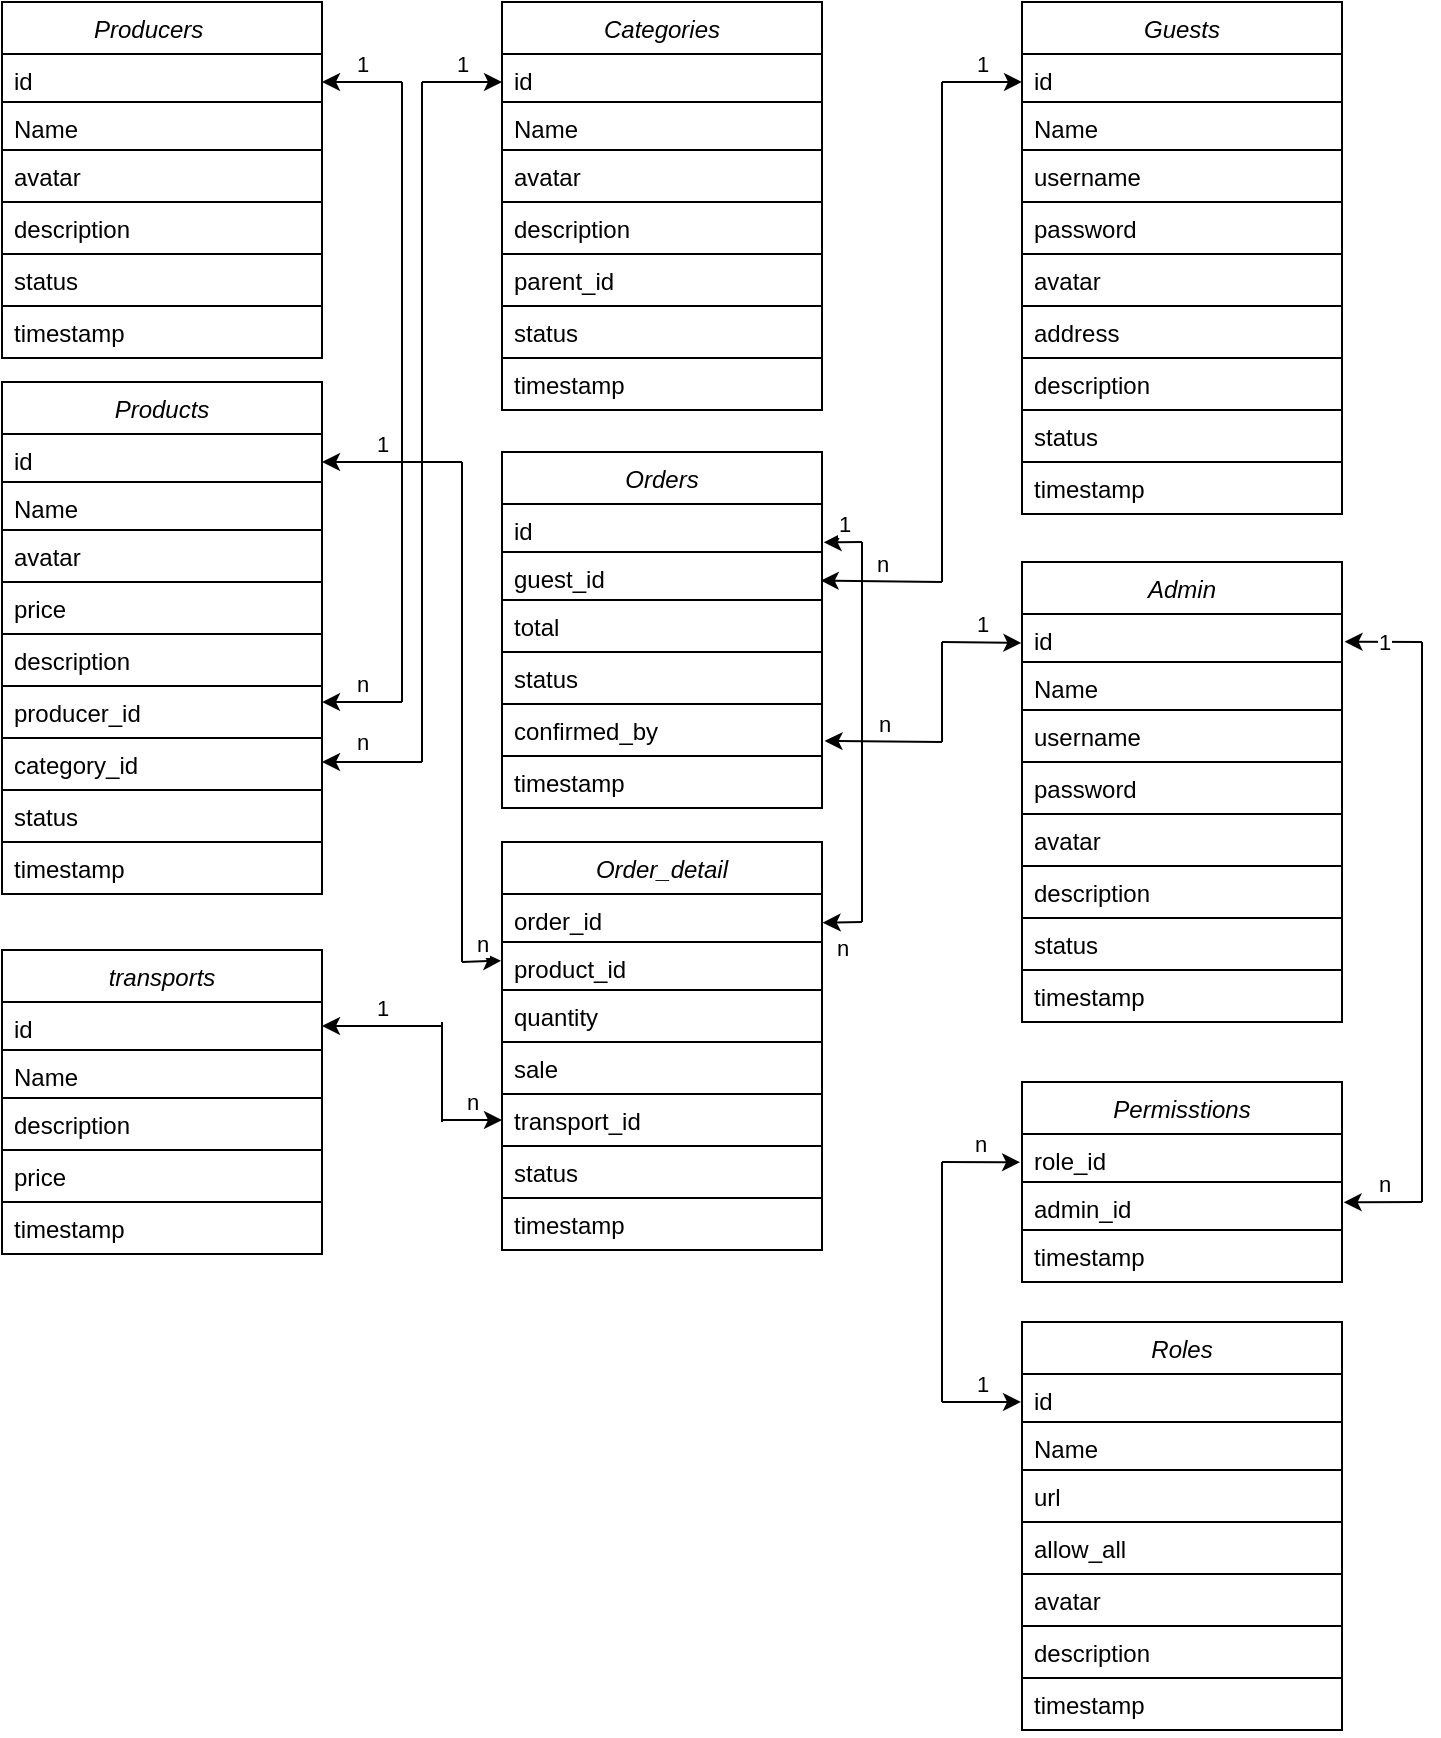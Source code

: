 <mxfile version="15.9.6" type="github">
  <diagram id="C5RBs43oDa-KdzZeNtuy" name="DeTai">
    <mxGraphModel dx="816" dy="481" grid="1" gridSize="10" guides="1" tooltips="1" connect="1" arrows="1" fold="1" page="1" pageScale="1" pageWidth="827" pageHeight="1169" math="0" shadow="0">
      <root>
        <mxCell id="WIyWlLk6GJQsqaUBKTNV-0" />
        <mxCell id="WIyWlLk6GJQsqaUBKTNV-1" parent="WIyWlLk6GJQsqaUBKTNV-0" />
        <mxCell id="LTtRhcaZ0KDtgi_uHxP9-0" value="Producers    " style="swimlane;fontStyle=2;align=center;verticalAlign=top;childLayout=stackLayout;horizontal=1;startSize=26;horizontalStack=0;resizeParent=1;resizeLast=0;collapsible=1;marginBottom=0;rounded=0;shadow=0;strokeWidth=1;strokeColor=default;" parent="WIyWlLk6GJQsqaUBKTNV-1" vertex="1">
          <mxGeometry x="10" y="20" width="160" height="178" as="geometry">
            <mxRectangle x="10" y="20" width="160" height="26" as="alternateBounds" />
          </mxGeometry>
        </mxCell>
        <mxCell id="LTtRhcaZ0KDtgi_uHxP9-1" value="id    " style="text;align=left;verticalAlign=top;spacingLeft=4;spacingRight=4;overflow=hidden;rotatable=0;points=[[0,0.5],[1,0.5]];portConstraint=eastwest;strokeColor=default;" parent="LTtRhcaZ0KDtgi_uHxP9-0" vertex="1">
          <mxGeometry y="26" width="160" height="24" as="geometry" />
        </mxCell>
        <mxCell id="LTtRhcaZ0KDtgi_uHxP9-7" value="Name" style="text;align=left;verticalAlign=top;spacingLeft=4;spacingRight=4;overflow=hidden;rotatable=0;points=[[0,0.5],[1,0.5]];portConstraint=eastwest;strokeColor=default;" parent="LTtRhcaZ0KDtgi_uHxP9-0" vertex="1">
          <mxGeometry y="50" width="160" height="24" as="geometry" />
        </mxCell>
        <mxCell id="LTtRhcaZ0KDtgi_uHxP9-2" value="avatar" style="text;align=left;verticalAlign=top;spacingLeft=4;spacingRight=4;overflow=hidden;rotatable=0;points=[[0,0.5],[1,0.5]];portConstraint=eastwest;rounded=0;shadow=0;html=0;strokeColor=default;" parent="LTtRhcaZ0KDtgi_uHxP9-0" vertex="1">
          <mxGeometry y="74" width="160" height="26" as="geometry" />
        </mxCell>
        <mxCell id="LTtRhcaZ0KDtgi_uHxP9-3" value="description    " style="text;align=left;verticalAlign=top;spacingLeft=4;spacingRight=4;overflow=hidden;rotatable=0;points=[[0,0.5],[1,0.5]];portConstraint=eastwest;rounded=0;shadow=0;html=0;strokeColor=default;" parent="LTtRhcaZ0KDtgi_uHxP9-0" vertex="1">
          <mxGeometry y="100" width="160" height="26" as="geometry" />
        </mxCell>
        <mxCell id="LTtRhcaZ0KDtgi_uHxP9-8" value="status&#xa;" style="text;align=left;verticalAlign=top;spacingLeft=4;spacingRight=4;overflow=hidden;rotatable=0;points=[[0,0.5],[1,0.5]];portConstraint=eastwest;rounded=0;shadow=0;html=0;strokeColor=default;" parent="LTtRhcaZ0KDtgi_uHxP9-0" vertex="1">
          <mxGeometry y="126" width="160" height="26" as="geometry" />
        </mxCell>
        <mxCell id="LTtRhcaZ0KDtgi_uHxP9-6" value="timestamp" style="text;align=left;verticalAlign=top;spacingLeft=4;spacingRight=4;overflow=hidden;rotatable=0;points=[[0,0.5],[1,0.5]];portConstraint=eastwest;rounded=0;shadow=0;html=0;strokeColor=default;" parent="LTtRhcaZ0KDtgi_uHxP9-0" vertex="1">
          <mxGeometry y="152" width="160" height="26" as="geometry" />
        </mxCell>
        <mxCell id="LTtRhcaZ0KDtgi_uHxP9-9" value="Products" style="swimlane;fontStyle=2;align=center;verticalAlign=top;childLayout=stackLayout;horizontal=1;startSize=26;horizontalStack=0;resizeParent=1;resizeLast=0;collapsible=1;marginBottom=0;rounded=0;shadow=0;strokeWidth=1;strokeColor=default;" parent="WIyWlLk6GJQsqaUBKTNV-1" vertex="1">
          <mxGeometry x="10" y="210" width="160" height="256" as="geometry">
            <mxRectangle x="10" y="220" width="160" height="26" as="alternateBounds" />
          </mxGeometry>
        </mxCell>
        <mxCell id="LTtRhcaZ0KDtgi_uHxP9-10" value="id    " style="text;align=left;verticalAlign=top;spacingLeft=4;spacingRight=4;overflow=hidden;rotatable=0;points=[[0,0.5],[1,0.5]];portConstraint=eastwest;strokeColor=default;" parent="LTtRhcaZ0KDtgi_uHxP9-9" vertex="1">
          <mxGeometry y="26" width="160" height="24" as="geometry" />
        </mxCell>
        <mxCell id="LTtRhcaZ0KDtgi_uHxP9-11" value="Name" style="text;align=left;verticalAlign=top;spacingLeft=4;spacingRight=4;overflow=hidden;rotatable=0;points=[[0,0.5],[1,0.5]];portConstraint=eastwest;strokeColor=default;fillColor=none;" parent="LTtRhcaZ0KDtgi_uHxP9-9" vertex="1">
          <mxGeometry y="50" width="160" height="24" as="geometry" />
        </mxCell>
        <mxCell id="LTtRhcaZ0KDtgi_uHxP9-12" value="avatar" style="text;align=left;verticalAlign=top;spacingLeft=4;spacingRight=4;overflow=hidden;rotatable=0;points=[[0,0.5],[1,0.5]];portConstraint=eastwest;rounded=0;shadow=0;html=0;strokeColor=default;" parent="LTtRhcaZ0KDtgi_uHxP9-9" vertex="1">
          <mxGeometry y="74" width="160" height="26" as="geometry" />
        </mxCell>
        <mxCell id="LTtRhcaZ0KDtgi_uHxP9-17" value="price" style="text;align=left;verticalAlign=top;spacingLeft=4;spacingRight=4;overflow=hidden;rotatable=0;points=[[0,0.5],[1,0.5]];portConstraint=eastwest;rounded=0;shadow=0;html=0;strokeColor=default;" parent="LTtRhcaZ0KDtgi_uHxP9-9" vertex="1">
          <mxGeometry y="100" width="160" height="26" as="geometry" />
        </mxCell>
        <mxCell id="LTtRhcaZ0KDtgi_uHxP9-13" value="description    " style="text;align=left;verticalAlign=top;spacingLeft=4;spacingRight=4;overflow=hidden;rotatable=0;points=[[0,0.5],[1,0.5]];portConstraint=eastwest;rounded=0;shadow=0;html=0;strokeColor=default;" parent="LTtRhcaZ0KDtgi_uHxP9-9" vertex="1">
          <mxGeometry y="126" width="160" height="26" as="geometry" />
        </mxCell>
        <mxCell id="LTtRhcaZ0KDtgi_uHxP9-16" value="producer_id&#xa;" style="text;align=left;verticalAlign=top;spacingLeft=4;spacingRight=4;overflow=hidden;rotatable=0;points=[[0,0.5],[1,0.5]];portConstraint=eastwest;rounded=0;shadow=0;html=0;strokeColor=default;" parent="LTtRhcaZ0KDtgi_uHxP9-9" vertex="1">
          <mxGeometry y="152" width="160" height="26" as="geometry" />
        </mxCell>
        <mxCell id="LTtRhcaZ0KDtgi_uHxP9-97" value="category_id" style="text;align=left;verticalAlign=top;spacingLeft=4;spacingRight=4;overflow=hidden;rotatable=0;points=[[0,0.5],[1,0.5]];portConstraint=eastwest;rounded=0;shadow=0;labelBorderColor=none;labelBackgroundColor=none;strokeColor=default;" parent="LTtRhcaZ0KDtgi_uHxP9-9" vertex="1">
          <mxGeometry y="178" width="160" height="26" as="geometry" />
        </mxCell>
        <mxCell id="LTtRhcaZ0KDtgi_uHxP9-14" value="status&#xa;" style="text;align=left;verticalAlign=top;spacingLeft=4;spacingRight=4;overflow=hidden;rotatable=0;points=[[0,0.5],[1,0.5]];portConstraint=eastwest;rounded=0;shadow=0;html=0;strokeColor=default;" parent="LTtRhcaZ0KDtgi_uHxP9-9" vertex="1">
          <mxGeometry y="204" width="160" height="26" as="geometry" />
        </mxCell>
        <mxCell id="LTtRhcaZ0KDtgi_uHxP9-15" value="timestamp" style="text;align=left;verticalAlign=top;spacingLeft=4;spacingRight=4;overflow=hidden;rotatable=0;points=[[0,0.5],[1,0.5]];portConstraint=eastwest;rounded=0;shadow=0;html=0;strokeColor=default;" parent="LTtRhcaZ0KDtgi_uHxP9-9" vertex="1">
          <mxGeometry y="230" width="160" height="26" as="geometry" />
        </mxCell>
        <mxCell id="LTtRhcaZ0KDtgi_uHxP9-18" value="Categories" style="swimlane;fontStyle=2;align=center;verticalAlign=top;childLayout=stackLayout;horizontal=1;startSize=26;horizontalStack=0;resizeParent=1;resizeLast=0;collapsible=1;marginBottom=0;rounded=0;shadow=0;strokeWidth=1;strokeColor=default;" parent="WIyWlLk6GJQsqaUBKTNV-1" vertex="1">
          <mxGeometry x="260" y="20" width="160" height="204" as="geometry">
            <mxRectangle x="10" y="220" width="160" height="26" as="alternateBounds" />
          </mxGeometry>
        </mxCell>
        <mxCell id="LTtRhcaZ0KDtgi_uHxP9-19" value="id    " style="text;align=left;verticalAlign=top;spacingLeft=4;spacingRight=4;overflow=hidden;rotatable=0;points=[[0,0.5],[1,0.5]];portConstraint=eastwest;strokeColor=default;" parent="LTtRhcaZ0KDtgi_uHxP9-18" vertex="1">
          <mxGeometry y="26" width="160" height="24" as="geometry" />
        </mxCell>
        <mxCell id="LTtRhcaZ0KDtgi_uHxP9-20" value="Name" style="text;align=left;verticalAlign=top;spacingLeft=4;spacingRight=4;overflow=hidden;rotatable=0;points=[[0,0.5],[1,0.5]];portConstraint=eastwest;strokeColor=default;" parent="LTtRhcaZ0KDtgi_uHxP9-18" vertex="1">
          <mxGeometry y="50" width="160" height="24" as="geometry" />
        </mxCell>
        <mxCell id="LTtRhcaZ0KDtgi_uHxP9-21" value="avatar" style="text;align=left;verticalAlign=top;spacingLeft=4;spacingRight=4;overflow=hidden;rotatable=0;points=[[0,0.5],[1,0.5]];portConstraint=eastwest;rounded=0;shadow=0;html=0;strokeColor=default;" parent="LTtRhcaZ0KDtgi_uHxP9-18" vertex="1">
          <mxGeometry y="74" width="160" height="26" as="geometry" />
        </mxCell>
        <mxCell id="LTtRhcaZ0KDtgi_uHxP9-23" value="description    " style="text;align=left;verticalAlign=top;spacingLeft=4;spacingRight=4;overflow=hidden;rotatable=0;points=[[0,0.5],[1,0.5]];portConstraint=eastwest;rounded=0;shadow=0;html=0;strokeColor=default;" parent="LTtRhcaZ0KDtgi_uHxP9-18" vertex="1">
          <mxGeometry y="100" width="160" height="26" as="geometry" />
        </mxCell>
        <mxCell id="LTtRhcaZ0KDtgi_uHxP9-27" value="parent_id" style="text;align=left;verticalAlign=top;spacingLeft=4;spacingRight=4;overflow=hidden;rotatable=0;points=[[0,0.5],[1,0.5]];portConstraint=eastwest;rounded=0;shadow=0;html=0;strokeColor=default;" parent="LTtRhcaZ0KDtgi_uHxP9-18" vertex="1">
          <mxGeometry y="126" width="160" height="26" as="geometry" />
        </mxCell>
        <mxCell id="LTtRhcaZ0KDtgi_uHxP9-25" value="status&#xa;" style="text;align=left;verticalAlign=top;spacingLeft=4;spacingRight=4;overflow=hidden;rotatable=0;points=[[0,0.5],[1,0.5]];portConstraint=eastwest;rounded=0;shadow=0;html=0;strokeColor=default;" parent="LTtRhcaZ0KDtgi_uHxP9-18" vertex="1">
          <mxGeometry y="152" width="160" height="26" as="geometry" />
        </mxCell>
        <mxCell id="LTtRhcaZ0KDtgi_uHxP9-26" value="timestamp" style="text;align=left;verticalAlign=top;spacingLeft=4;spacingRight=4;overflow=hidden;rotatable=0;points=[[0,0.5],[1,0.5]];portConstraint=eastwest;rounded=0;shadow=0;html=0;strokeColor=default;" parent="LTtRhcaZ0KDtgi_uHxP9-18" vertex="1">
          <mxGeometry y="178" width="160" height="26" as="geometry" />
        </mxCell>
        <mxCell id="LTtRhcaZ0KDtgi_uHxP9-28" value="Orders" style="swimlane;fontStyle=2;align=center;verticalAlign=top;childLayout=stackLayout;horizontal=1;startSize=26;horizontalStack=0;resizeParent=1;resizeLast=0;collapsible=1;marginBottom=0;rounded=0;shadow=0;strokeWidth=1;strokeColor=default;" parent="WIyWlLk6GJQsqaUBKTNV-1" vertex="1">
          <mxGeometry x="260" y="245" width="160" height="178" as="geometry">
            <mxRectangle x="10" y="20" width="160" height="26" as="alternateBounds" />
          </mxGeometry>
        </mxCell>
        <mxCell id="LTtRhcaZ0KDtgi_uHxP9-29" value="id    " style="text;align=left;verticalAlign=top;spacingLeft=4;spacingRight=4;overflow=hidden;rotatable=0;points=[[0,0.5],[1,0.5]];portConstraint=eastwest;strokeColor=default;" parent="LTtRhcaZ0KDtgi_uHxP9-28" vertex="1">
          <mxGeometry y="26" width="160" height="24" as="geometry" />
        </mxCell>
        <mxCell id="LTtRhcaZ0KDtgi_uHxP9-30" value="guest_id" style="text;align=left;verticalAlign=top;spacingLeft=4;spacingRight=4;overflow=hidden;rotatable=0;points=[[0,0.5],[1,0.5]];portConstraint=eastwest;strokeColor=default;" parent="LTtRhcaZ0KDtgi_uHxP9-28" vertex="1">
          <mxGeometry y="50" width="160" height="24" as="geometry" />
        </mxCell>
        <mxCell id="LTtRhcaZ0KDtgi_uHxP9-31" value="total" style="text;align=left;verticalAlign=top;spacingLeft=4;spacingRight=4;overflow=hidden;rotatable=0;points=[[0,0.5],[1,0.5]];portConstraint=eastwest;rounded=0;shadow=0;html=0;strokeColor=default;" parent="LTtRhcaZ0KDtgi_uHxP9-28" vertex="1">
          <mxGeometry y="74" width="160" height="26" as="geometry" />
        </mxCell>
        <mxCell id="LTtRhcaZ0KDtgi_uHxP9-33" value="status&#xa;" style="text;align=left;verticalAlign=top;spacingLeft=4;spacingRight=4;overflow=hidden;rotatable=0;points=[[0,0.5],[1,0.5]];portConstraint=eastwest;rounded=0;shadow=0;html=0;strokeColor=default;" parent="LTtRhcaZ0KDtgi_uHxP9-28" vertex="1">
          <mxGeometry y="100" width="160" height="26" as="geometry" />
        </mxCell>
        <mxCell id="LTtRhcaZ0KDtgi_uHxP9-35" value="confirmed_by" style="text;align=left;verticalAlign=top;spacingLeft=4;spacingRight=4;overflow=hidden;rotatable=0;points=[[0,0.5],[1,0.5]];portConstraint=eastwest;rounded=0;shadow=0;html=0;strokeColor=default;" parent="LTtRhcaZ0KDtgi_uHxP9-28" vertex="1">
          <mxGeometry y="126" width="160" height="26" as="geometry" />
        </mxCell>
        <mxCell id="LTtRhcaZ0KDtgi_uHxP9-34" value="timestamp" style="text;align=left;verticalAlign=top;spacingLeft=4;spacingRight=4;overflow=hidden;rotatable=0;points=[[0,0.5],[1,0.5]];portConstraint=eastwest;rounded=0;shadow=0;html=0;strokeColor=default;" parent="LTtRhcaZ0KDtgi_uHxP9-28" vertex="1">
          <mxGeometry y="152" width="160" height="26" as="geometry" />
        </mxCell>
        <mxCell id="LTtRhcaZ0KDtgi_uHxP9-36" value="transports" style="swimlane;fontStyle=2;align=center;verticalAlign=top;childLayout=stackLayout;horizontal=1;startSize=26;horizontalStack=0;resizeParent=1;resizeLast=0;collapsible=1;marginBottom=0;rounded=0;shadow=0;strokeWidth=1;strokeColor=default;" parent="WIyWlLk6GJQsqaUBKTNV-1" vertex="1">
          <mxGeometry x="10" y="494" width="160" height="152" as="geometry">
            <mxRectangle x="10" y="20" width="160" height="26" as="alternateBounds" />
          </mxGeometry>
        </mxCell>
        <mxCell id="LTtRhcaZ0KDtgi_uHxP9-37" value="id    " style="text;align=left;verticalAlign=top;spacingLeft=4;spacingRight=4;overflow=hidden;rotatable=0;points=[[0,0.5],[1,0.5]];portConstraint=eastwest;strokeColor=default;" parent="LTtRhcaZ0KDtgi_uHxP9-36" vertex="1">
          <mxGeometry y="26" width="160" height="24" as="geometry" />
        </mxCell>
        <mxCell id="LTtRhcaZ0KDtgi_uHxP9-38" value="Name" style="text;align=left;verticalAlign=top;spacingLeft=4;spacingRight=4;overflow=hidden;rotatable=0;points=[[0,0.5],[1,0.5]];portConstraint=eastwest;strokeColor=default;" parent="LTtRhcaZ0KDtgi_uHxP9-36" vertex="1">
          <mxGeometry y="50" width="160" height="24" as="geometry" />
        </mxCell>
        <mxCell id="LTtRhcaZ0KDtgi_uHxP9-40" value="description    " style="text;align=left;verticalAlign=top;spacingLeft=4;spacingRight=4;overflow=hidden;rotatable=0;points=[[0,0.5],[1,0.5]];portConstraint=eastwest;rounded=0;shadow=0;html=0;strokeColor=default;" parent="LTtRhcaZ0KDtgi_uHxP9-36" vertex="1">
          <mxGeometry y="74" width="160" height="26" as="geometry" />
        </mxCell>
        <mxCell id="LTtRhcaZ0KDtgi_uHxP9-41" value="price" style="text;align=left;verticalAlign=top;spacingLeft=4;spacingRight=4;overflow=hidden;rotatable=0;points=[[0,0.5],[1,0.5]];portConstraint=eastwest;rounded=0;shadow=0;html=0;strokeColor=default;" parent="LTtRhcaZ0KDtgi_uHxP9-36" vertex="1">
          <mxGeometry y="100" width="160" height="26" as="geometry" />
        </mxCell>
        <mxCell id="LTtRhcaZ0KDtgi_uHxP9-42" value="timestamp" style="text;align=left;verticalAlign=top;spacingLeft=4;spacingRight=4;overflow=hidden;rotatable=0;points=[[0,0.5],[1,0.5]];portConstraint=eastwest;rounded=0;shadow=0;html=0;strokeColor=default;" parent="LTtRhcaZ0KDtgi_uHxP9-36" vertex="1">
          <mxGeometry y="126" width="160" height="26" as="geometry" />
        </mxCell>
        <mxCell id="LTtRhcaZ0KDtgi_uHxP9-43" value="Order_detail" style="swimlane;fontStyle=2;align=center;verticalAlign=top;childLayout=stackLayout;horizontal=1;startSize=26;horizontalStack=0;resizeParent=1;resizeLast=0;collapsible=1;marginBottom=0;rounded=0;shadow=0;strokeWidth=1;strokeColor=default;" parent="WIyWlLk6GJQsqaUBKTNV-1" vertex="1">
          <mxGeometry x="260" y="440" width="160" height="204" as="geometry">
            <mxRectangle x="10" y="220" width="160" height="26" as="alternateBounds" />
          </mxGeometry>
        </mxCell>
        <mxCell id="LTtRhcaZ0KDtgi_uHxP9-44" value="order_id" style="text;align=left;verticalAlign=top;spacingLeft=4;spacingRight=4;overflow=hidden;rotatable=0;points=[[0,0.5],[1,0.5]];portConstraint=eastwest;strokeColor=default;" parent="LTtRhcaZ0KDtgi_uHxP9-43" vertex="1">
          <mxGeometry y="26" width="160" height="24" as="geometry" />
        </mxCell>
        <mxCell id="LTtRhcaZ0KDtgi_uHxP9-45" value="product_id" style="text;align=left;verticalAlign=top;spacingLeft=4;spacingRight=4;overflow=hidden;rotatable=0;points=[[0,0.5],[1,0.5]];portConstraint=eastwest;strokeColor=default;" parent="LTtRhcaZ0KDtgi_uHxP9-43" vertex="1">
          <mxGeometry y="50" width="160" height="24" as="geometry" />
        </mxCell>
        <mxCell id="LTtRhcaZ0KDtgi_uHxP9-46" value="quantity" style="text;align=left;verticalAlign=top;spacingLeft=4;spacingRight=4;overflow=hidden;rotatable=0;points=[[0,0.5],[1,0.5]];portConstraint=eastwest;rounded=0;shadow=0;html=0;strokeColor=default;" parent="LTtRhcaZ0KDtgi_uHxP9-43" vertex="1">
          <mxGeometry y="74" width="160" height="26" as="geometry" />
        </mxCell>
        <mxCell id="LTtRhcaZ0KDtgi_uHxP9-47" value="sale" style="text;align=left;verticalAlign=top;spacingLeft=4;spacingRight=4;overflow=hidden;rotatable=0;points=[[0,0.5],[1,0.5]];portConstraint=eastwest;rounded=0;shadow=0;html=0;strokeColor=default;" parent="LTtRhcaZ0KDtgi_uHxP9-43" vertex="1">
          <mxGeometry y="100" width="160" height="26" as="geometry" />
        </mxCell>
        <mxCell id="LTtRhcaZ0KDtgi_uHxP9-32" value="transport_id" style="text;align=left;verticalAlign=top;spacingLeft=4;spacingRight=4;overflow=hidden;rotatable=0;points=[[0,0.5],[1,0.5]];portConstraint=eastwest;rounded=0;shadow=0;html=0;strokeColor=default;" parent="LTtRhcaZ0KDtgi_uHxP9-43" vertex="1">
          <mxGeometry y="126" width="160" height="26" as="geometry" />
        </mxCell>
        <mxCell id="LTtRhcaZ0KDtgi_uHxP9-50" value="status&#xa;" style="text;align=left;verticalAlign=top;spacingLeft=4;spacingRight=4;overflow=hidden;rotatable=0;points=[[0,0.5],[1,0.5]];portConstraint=eastwest;rounded=0;shadow=0;html=0;strokeColor=default;" parent="LTtRhcaZ0KDtgi_uHxP9-43" vertex="1">
          <mxGeometry y="152" width="160" height="26" as="geometry" />
        </mxCell>
        <mxCell id="LTtRhcaZ0KDtgi_uHxP9-51" value="timestamp" style="text;align=left;verticalAlign=top;spacingLeft=4;spacingRight=4;overflow=hidden;rotatable=0;points=[[0,0.5],[1,0.5]];portConstraint=eastwest;rounded=0;shadow=0;html=0;strokeColor=default;" parent="LTtRhcaZ0KDtgi_uHxP9-43" vertex="1">
          <mxGeometry y="178" width="160" height="26" as="geometry" />
        </mxCell>
        <mxCell id="LTtRhcaZ0KDtgi_uHxP9-52" value="Guests" style="swimlane;fontStyle=2;align=center;verticalAlign=top;childLayout=stackLayout;horizontal=1;startSize=26;horizontalStack=0;resizeParent=1;resizeLast=0;collapsible=1;marginBottom=0;rounded=0;shadow=0;strokeWidth=1;strokeColor=default;" parent="WIyWlLk6GJQsqaUBKTNV-1" vertex="1">
          <mxGeometry x="520" y="20" width="160" height="256" as="geometry">
            <mxRectangle x="10" y="220" width="160" height="26" as="alternateBounds" />
          </mxGeometry>
        </mxCell>
        <mxCell id="LTtRhcaZ0KDtgi_uHxP9-53" value="id    " style="text;align=left;verticalAlign=top;spacingLeft=4;spacingRight=4;overflow=hidden;rotatable=0;points=[[0,0.5],[1,0.5]];portConstraint=eastwest;strokeColor=default;" parent="LTtRhcaZ0KDtgi_uHxP9-52" vertex="1">
          <mxGeometry y="26" width="160" height="24" as="geometry" />
        </mxCell>
        <mxCell id="LTtRhcaZ0KDtgi_uHxP9-54" value="Name" style="text;align=left;verticalAlign=top;spacingLeft=4;spacingRight=4;overflow=hidden;rotatable=0;points=[[0,0.5],[1,0.5]];portConstraint=eastwest;strokeColor=default;" parent="LTtRhcaZ0KDtgi_uHxP9-52" vertex="1">
          <mxGeometry y="50" width="160" height="24" as="geometry" />
        </mxCell>
        <mxCell id="LTtRhcaZ0KDtgi_uHxP9-61" value="username" style="text;align=left;verticalAlign=top;spacingLeft=4;spacingRight=4;overflow=hidden;rotatable=0;points=[[0,0.5],[1,0.5]];portConstraint=eastwest;rounded=0;shadow=0;html=0;strokeColor=default;" parent="LTtRhcaZ0KDtgi_uHxP9-52" vertex="1">
          <mxGeometry y="74" width="160" height="26" as="geometry" />
        </mxCell>
        <mxCell id="LTtRhcaZ0KDtgi_uHxP9-58" value="password" style="text;align=left;verticalAlign=top;spacingLeft=4;spacingRight=4;overflow=hidden;rotatable=0;points=[[0,0.5],[1,0.5]];portConstraint=eastwest;rounded=0;shadow=0;html=0;strokeColor=default;" parent="LTtRhcaZ0KDtgi_uHxP9-52" vertex="1">
          <mxGeometry y="100" width="160" height="26" as="geometry" />
        </mxCell>
        <mxCell id="LTtRhcaZ0KDtgi_uHxP9-55" value="avatar" style="text;align=left;verticalAlign=top;spacingLeft=4;spacingRight=4;overflow=hidden;rotatable=0;points=[[0,0.5],[1,0.5]];portConstraint=eastwest;rounded=0;shadow=0;html=0;strokeColor=default;" parent="LTtRhcaZ0KDtgi_uHxP9-52" vertex="1">
          <mxGeometry y="126" width="160" height="26" as="geometry" />
        </mxCell>
        <mxCell id="LTtRhcaZ0KDtgi_uHxP9-56" value="address    " style="text;align=left;verticalAlign=top;spacingLeft=4;spacingRight=4;overflow=hidden;rotatable=0;points=[[0,0.5],[1,0.5]];portConstraint=eastwest;rounded=0;shadow=0;html=0;strokeColor=default;" parent="LTtRhcaZ0KDtgi_uHxP9-52" vertex="1">
          <mxGeometry y="152" width="160" height="26" as="geometry" />
        </mxCell>
        <mxCell id="LTtRhcaZ0KDtgi_uHxP9-57" value="description    " style="text;align=left;verticalAlign=top;spacingLeft=4;spacingRight=4;overflow=hidden;rotatable=0;points=[[0,0.5],[1,0.5]];portConstraint=eastwest;rounded=0;shadow=0;html=0;strokeColor=default;" parent="LTtRhcaZ0KDtgi_uHxP9-52" vertex="1">
          <mxGeometry y="178" width="160" height="26" as="geometry" />
        </mxCell>
        <mxCell id="LTtRhcaZ0KDtgi_uHxP9-59" value="status&#xa;" style="text;align=left;verticalAlign=top;spacingLeft=4;spacingRight=4;overflow=hidden;rotatable=0;points=[[0,0.5],[1,0.5]];portConstraint=eastwest;rounded=0;shadow=0;html=0;strokeColor=default;" parent="LTtRhcaZ0KDtgi_uHxP9-52" vertex="1">
          <mxGeometry y="204" width="160" height="26" as="geometry" />
        </mxCell>
        <mxCell id="LTtRhcaZ0KDtgi_uHxP9-60" value="timestamp" style="text;align=left;verticalAlign=top;spacingLeft=4;spacingRight=4;overflow=hidden;rotatable=0;points=[[0,0.5],[1,0.5]];portConstraint=eastwest;rounded=0;shadow=0;html=0;strokeColor=default;" parent="LTtRhcaZ0KDtgi_uHxP9-52" vertex="1">
          <mxGeometry y="230" width="160" height="26" as="geometry" />
        </mxCell>
        <mxCell id="LTtRhcaZ0KDtgi_uHxP9-62" value="Admin" style="swimlane;fontStyle=2;align=center;verticalAlign=top;childLayout=stackLayout;horizontal=1;startSize=26;horizontalStack=0;resizeParent=1;resizeLast=0;collapsible=1;marginBottom=0;rounded=0;shadow=0;strokeWidth=1;strokeColor=default;" parent="WIyWlLk6GJQsqaUBKTNV-1" vertex="1">
          <mxGeometry x="520" y="300" width="160" height="230" as="geometry">
            <mxRectangle x="10" y="220" width="160" height="26" as="alternateBounds" />
          </mxGeometry>
        </mxCell>
        <mxCell id="LTtRhcaZ0KDtgi_uHxP9-63" value="id    " style="text;align=left;verticalAlign=top;spacingLeft=4;spacingRight=4;overflow=hidden;rotatable=0;points=[[0,0.5],[1,0.5]];portConstraint=eastwest;strokeColor=default;" parent="LTtRhcaZ0KDtgi_uHxP9-62" vertex="1">
          <mxGeometry y="26" width="160" height="24" as="geometry" />
        </mxCell>
        <mxCell id="LTtRhcaZ0KDtgi_uHxP9-64" value="Name" style="text;align=left;verticalAlign=top;spacingLeft=4;spacingRight=4;overflow=hidden;rotatable=0;points=[[0,0.5],[1,0.5]];portConstraint=eastwest;strokeColor=default;" parent="LTtRhcaZ0KDtgi_uHxP9-62" vertex="1">
          <mxGeometry y="50" width="160" height="24" as="geometry" />
        </mxCell>
        <mxCell id="LTtRhcaZ0KDtgi_uHxP9-65" value="username" style="text;align=left;verticalAlign=top;spacingLeft=4;spacingRight=4;overflow=hidden;rotatable=0;points=[[0,0.5],[1,0.5]];portConstraint=eastwest;rounded=0;shadow=0;html=0;strokeColor=default;" parent="LTtRhcaZ0KDtgi_uHxP9-62" vertex="1">
          <mxGeometry y="74" width="160" height="26" as="geometry" />
        </mxCell>
        <mxCell id="LTtRhcaZ0KDtgi_uHxP9-66" value="password" style="text;align=left;verticalAlign=top;spacingLeft=4;spacingRight=4;overflow=hidden;rotatable=0;points=[[0,0.5],[1,0.5]];portConstraint=eastwest;rounded=0;shadow=0;html=0;strokeColor=default;" parent="LTtRhcaZ0KDtgi_uHxP9-62" vertex="1">
          <mxGeometry y="100" width="160" height="26" as="geometry" />
        </mxCell>
        <mxCell id="LTtRhcaZ0KDtgi_uHxP9-67" value="avatar" style="text;align=left;verticalAlign=top;spacingLeft=4;spacingRight=4;overflow=hidden;rotatable=0;points=[[0,0.5],[1,0.5]];portConstraint=eastwest;rounded=0;shadow=0;html=0;strokeColor=default;" parent="LTtRhcaZ0KDtgi_uHxP9-62" vertex="1">
          <mxGeometry y="126" width="160" height="26" as="geometry" />
        </mxCell>
        <mxCell id="LTtRhcaZ0KDtgi_uHxP9-69" value="description    " style="text;align=left;verticalAlign=top;spacingLeft=4;spacingRight=4;overflow=hidden;rotatable=0;points=[[0,0.5],[1,0.5]];portConstraint=eastwest;rounded=0;shadow=0;html=0;strokeColor=default;" parent="LTtRhcaZ0KDtgi_uHxP9-62" vertex="1">
          <mxGeometry y="152" width="160" height="26" as="geometry" />
        </mxCell>
        <mxCell id="LTtRhcaZ0KDtgi_uHxP9-70" value="status&#xa;" style="text;align=left;verticalAlign=top;spacingLeft=4;spacingRight=4;overflow=hidden;rotatable=0;points=[[0,0.5],[1,0.5]];portConstraint=eastwest;rounded=0;shadow=0;html=0;strokeColor=default;" parent="LTtRhcaZ0KDtgi_uHxP9-62" vertex="1">
          <mxGeometry y="178" width="160" height="26" as="geometry" />
        </mxCell>
        <mxCell id="LTtRhcaZ0KDtgi_uHxP9-71" value="timestamp" style="text;align=left;verticalAlign=top;spacingLeft=4;spacingRight=4;overflow=hidden;rotatable=0;points=[[0,0.5],[1,0.5]];portConstraint=eastwest;rounded=0;shadow=0;html=0;strokeColor=default;" parent="LTtRhcaZ0KDtgi_uHxP9-62" vertex="1">
          <mxGeometry y="204" width="160" height="26" as="geometry" />
        </mxCell>
        <mxCell id="LTtRhcaZ0KDtgi_uHxP9-72" value="Roles" style="swimlane;fontStyle=2;align=center;verticalAlign=top;childLayout=stackLayout;horizontal=1;startSize=26;horizontalStack=0;resizeParent=1;resizeLast=0;collapsible=1;marginBottom=0;rounded=0;shadow=0;strokeWidth=1;strokeColor=default;" parent="WIyWlLk6GJQsqaUBKTNV-1" vertex="1">
          <mxGeometry x="520" y="680" width="160" height="204" as="geometry">
            <mxRectangle x="10" y="220" width="160" height="26" as="alternateBounds" />
          </mxGeometry>
        </mxCell>
        <mxCell id="LTtRhcaZ0KDtgi_uHxP9-73" value="id    " style="text;align=left;verticalAlign=top;spacingLeft=4;spacingRight=4;overflow=hidden;rotatable=0;points=[[0,0.5],[1,0.5]];portConstraint=eastwest;strokeColor=default;" parent="LTtRhcaZ0KDtgi_uHxP9-72" vertex="1">
          <mxGeometry y="26" width="160" height="24" as="geometry" />
        </mxCell>
        <mxCell id="LTtRhcaZ0KDtgi_uHxP9-74" value="Name" style="text;align=left;verticalAlign=top;spacingLeft=4;spacingRight=4;overflow=hidden;rotatable=0;points=[[0,0.5],[1,0.5]];portConstraint=eastwest;strokeColor=default;" parent="LTtRhcaZ0KDtgi_uHxP9-72" vertex="1">
          <mxGeometry y="50" width="160" height="24" as="geometry" />
        </mxCell>
        <mxCell id="LTtRhcaZ0KDtgi_uHxP9-75" value="url" style="text;align=left;verticalAlign=top;spacingLeft=4;spacingRight=4;overflow=hidden;rotatable=0;points=[[0,0.5],[1,0.5]];portConstraint=eastwest;rounded=0;shadow=0;html=0;strokeColor=default;" parent="LTtRhcaZ0KDtgi_uHxP9-72" vertex="1">
          <mxGeometry y="74" width="160" height="26" as="geometry" />
        </mxCell>
        <mxCell id="LTtRhcaZ0KDtgi_uHxP9-76" value="allow_all    " style="text;align=left;verticalAlign=top;spacingLeft=4;spacingRight=4;overflow=hidden;rotatable=0;points=[[0,0.5],[1,0.5]];portConstraint=eastwest;rounded=0;shadow=0;html=0;strokeColor=default;" parent="LTtRhcaZ0KDtgi_uHxP9-72" vertex="1">
          <mxGeometry y="100" width="160" height="26" as="geometry" />
        </mxCell>
        <mxCell id="LTtRhcaZ0KDtgi_uHxP9-77" value="avatar" style="text;align=left;verticalAlign=top;spacingLeft=4;spacingRight=4;overflow=hidden;rotatable=0;points=[[0,0.5],[1,0.5]];portConstraint=eastwest;rounded=0;shadow=0;html=0;strokeColor=default;" parent="LTtRhcaZ0KDtgi_uHxP9-72" vertex="1">
          <mxGeometry y="126" width="160" height="26" as="geometry" />
        </mxCell>
        <mxCell id="LTtRhcaZ0KDtgi_uHxP9-81" value="description" style="text;align=left;verticalAlign=top;spacingLeft=4;spacingRight=4;overflow=hidden;rotatable=0;points=[[0,0.5],[1,0.5]];portConstraint=eastwest;rounded=0;shadow=0;html=0;strokeColor=default;" parent="LTtRhcaZ0KDtgi_uHxP9-72" vertex="1">
          <mxGeometry y="152" width="160" height="26" as="geometry" />
        </mxCell>
        <mxCell id="LTtRhcaZ0KDtgi_uHxP9-80" value="timestamp" style="text;align=left;verticalAlign=top;spacingLeft=4;spacingRight=4;overflow=hidden;rotatable=0;points=[[0,0.5],[1,0.5]];portConstraint=eastwest;rounded=0;shadow=0;html=0;strokeColor=default;" parent="LTtRhcaZ0KDtgi_uHxP9-72" vertex="1">
          <mxGeometry y="178" width="160" height="26" as="geometry" />
        </mxCell>
        <mxCell id="LTtRhcaZ0KDtgi_uHxP9-82" value="Permisstions" style="swimlane;fontStyle=2;align=center;verticalAlign=top;childLayout=stackLayout;horizontal=1;startSize=26;horizontalStack=0;resizeParent=1;resizeLast=0;collapsible=1;marginBottom=0;rounded=0;shadow=0;strokeWidth=1;strokeColor=default;" parent="WIyWlLk6GJQsqaUBKTNV-1" vertex="1">
          <mxGeometry x="520" y="560" width="160" height="100" as="geometry">
            <mxRectangle x="10" y="220" width="160" height="26" as="alternateBounds" />
          </mxGeometry>
        </mxCell>
        <mxCell id="LTtRhcaZ0KDtgi_uHxP9-83" value="role_id" style="text;align=left;verticalAlign=top;spacingLeft=4;spacingRight=4;overflow=hidden;rotatable=0;points=[[0,0.5],[1,0.5]];portConstraint=eastwest;strokeColor=default;" parent="LTtRhcaZ0KDtgi_uHxP9-82" vertex="1">
          <mxGeometry y="26" width="160" height="24" as="geometry" />
        </mxCell>
        <mxCell id="LTtRhcaZ0KDtgi_uHxP9-84" value="admin_id" style="text;align=left;verticalAlign=top;spacingLeft=4;spacingRight=4;overflow=hidden;rotatable=0;points=[[0,0.5],[1,0.5]];portConstraint=eastwest;strokeColor=default;" parent="LTtRhcaZ0KDtgi_uHxP9-82" vertex="1">
          <mxGeometry y="50" width="160" height="24" as="geometry" />
        </mxCell>
        <mxCell id="LTtRhcaZ0KDtgi_uHxP9-89" value="timestamp" style="text;align=left;verticalAlign=top;spacingLeft=4;spacingRight=4;overflow=hidden;rotatable=0;points=[[0,0.5],[1,0.5]];portConstraint=eastwest;rounded=0;shadow=0;html=0;strokeColor=default;" parent="LTtRhcaZ0KDtgi_uHxP9-82" vertex="1">
          <mxGeometry y="74" width="160" height="26" as="geometry" />
        </mxCell>
        <mxCell id="LTtRhcaZ0KDtgi_uHxP9-93" value="1" style="endArrow=classic;html=1;rounded=0;shadow=0;sketch=0;verticalAlign=bottom;strokeColor=default;" parent="WIyWlLk6GJQsqaUBKTNV-1" edge="1">
          <mxGeometry width="50" height="50" relative="1" as="geometry">
            <mxPoint x="210" y="60" as="sourcePoint" />
            <mxPoint x="170" y="60" as="targetPoint" />
            <mxPoint as="offset" />
          </mxGeometry>
        </mxCell>
        <mxCell id="LTtRhcaZ0KDtgi_uHxP9-94" value="" style="endArrow=none;html=1;rounded=0;shadow=0;sketch=0;strokeColor=default;" parent="WIyWlLk6GJQsqaUBKTNV-1" edge="1">
          <mxGeometry width="50" height="50" relative="1" as="geometry">
            <mxPoint x="210" y="370" as="sourcePoint" />
            <mxPoint x="210" y="60" as="targetPoint" />
          </mxGeometry>
        </mxCell>
        <mxCell id="LTtRhcaZ0KDtgi_uHxP9-99" value="" style="endArrow=none;html=1;rounded=0;shadow=0;sketch=0;strokeColor=default;" parent="WIyWlLk6GJQsqaUBKTNV-1" edge="1">
          <mxGeometry width="50" height="50" relative="1" as="geometry">
            <mxPoint x="220" y="400" as="sourcePoint" />
            <mxPoint x="220" y="60" as="targetPoint" />
          </mxGeometry>
        </mxCell>
        <mxCell id="LTtRhcaZ0KDtgi_uHxP9-100" value="1" style="endArrow=classic;html=1;rounded=0;shadow=0;sketch=0;strokeColor=default;verticalAlign=bottom;" parent="WIyWlLk6GJQsqaUBKTNV-1" edge="1">
          <mxGeometry width="50" height="50" relative="1" as="geometry">
            <mxPoint x="220" y="60" as="sourcePoint" />
            <mxPoint x="260" y="60" as="targetPoint" />
          </mxGeometry>
        </mxCell>
        <mxCell id="LTtRhcaZ0KDtgi_uHxP9-101" value="n" style="endArrow=classic;html=1;rounded=0;shadow=0;sketch=0;strokeColor=default;" parent="WIyWlLk6GJQsqaUBKTNV-1" edge="1">
          <mxGeometry x="0.2" y="-10" width="50" height="50" relative="1" as="geometry">
            <mxPoint x="220" y="400" as="sourcePoint" />
            <mxPoint x="170" y="400" as="targetPoint" />
            <mxPoint as="offset" />
          </mxGeometry>
        </mxCell>
        <mxCell id="LTtRhcaZ0KDtgi_uHxP9-107" value="" style="endArrow=none;html=1;rounded=0;shadow=0;sketch=0;strokeColor=default;" parent="WIyWlLk6GJQsqaUBKTNV-1" edge="1">
          <mxGeometry width="50" height="50" relative="1" as="geometry">
            <mxPoint x="240" y="500" as="sourcePoint" />
            <mxPoint x="240" y="250" as="targetPoint" />
          </mxGeometry>
        </mxCell>
        <mxCell id="LTtRhcaZ0KDtgi_uHxP9-108" value="n" style="endArrow=classic;html=1;rounded=0;shadow=0;sketch=0;strokeColor=default;entryX=0;entryY=0.5;entryDx=0;entryDy=0;verticalAlign=bottom;" parent="WIyWlLk6GJQsqaUBKTNV-1" target="LTtRhcaZ0KDtgi_uHxP9-32" edge="1">
          <mxGeometry width="50" height="50" relative="1" as="geometry">
            <mxPoint x="230" y="579" as="sourcePoint" />
            <mxPoint x="210" y="470" as="targetPoint" />
          </mxGeometry>
        </mxCell>
        <mxCell id="LTtRhcaZ0KDtgi_uHxP9-109" value="" style="endArrow=none;html=1;rounded=0;shadow=0;sketch=0;strokeColor=default;" parent="WIyWlLk6GJQsqaUBKTNV-1" edge="1">
          <mxGeometry width="50" height="50" relative="1" as="geometry">
            <mxPoint x="230" y="580" as="sourcePoint" />
            <mxPoint x="230" y="530" as="targetPoint" />
          </mxGeometry>
        </mxCell>
        <mxCell id="LTtRhcaZ0KDtgi_uHxP9-110" value="1" style="endArrow=classic;html=1;rounded=0;shadow=0;sketch=0;strokeColor=default;entryX=1;entryY=0.5;entryDx=0;entryDy=0;verticalAlign=bottom;" parent="WIyWlLk6GJQsqaUBKTNV-1" target="LTtRhcaZ0KDtgi_uHxP9-37" edge="1">
          <mxGeometry width="50" height="50" relative="1" as="geometry">
            <mxPoint x="230" y="532" as="sourcePoint" />
            <mxPoint x="210" y="470" as="targetPoint" />
            <mxPoint as="offset" />
          </mxGeometry>
        </mxCell>
        <mxCell id="LTtRhcaZ0KDtgi_uHxP9-112" value="" style="endArrow=none;html=1;rounded=0;shadow=0;sketch=0;strokeColor=default;" parent="WIyWlLk6GJQsqaUBKTNV-1" edge="1">
          <mxGeometry width="50" height="50" relative="1" as="geometry">
            <mxPoint x="440" y="480" as="sourcePoint" />
            <mxPoint x="440" y="290" as="targetPoint" />
          </mxGeometry>
        </mxCell>
        <mxCell id="LTtRhcaZ0KDtgi_uHxP9-113" value="1" style="endArrow=classic;html=1;rounded=0;shadow=0;sketch=0;strokeColor=default;entryX=1.005;entryY=0.798;entryDx=0;entryDy=0;entryPerimeter=0;verticalAlign=bottom;" parent="WIyWlLk6GJQsqaUBKTNV-1" target="LTtRhcaZ0KDtgi_uHxP9-29" edge="1">
          <mxGeometry width="50" height="50" relative="1" as="geometry">
            <mxPoint x="440" y="290" as="sourcePoint" />
            <mxPoint x="420" y="310" as="targetPoint" />
          </mxGeometry>
        </mxCell>
        <mxCell id="LTtRhcaZ0KDtgi_uHxP9-114" value="n" style="endArrow=classic;html=1;rounded=0;shadow=0;sketch=0;strokeColor=default;entryX=1.002;entryY=0.599;entryDx=0;entryDy=0;entryPerimeter=0;verticalAlign=top;" parent="WIyWlLk6GJQsqaUBKTNV-1" target="LTtRhcaZ0KDtgi_uHxP9-44" edge="1">
          <mxGeometry x="0.017" width="50" height="50" relative="1" as="geometry">
            <mxPoint x="440" y="480" as="sourcePoint" />
            <mxPoint x="420" y="460" as="targetPoint" />
            <mxPoint as="offset" />
          </mxGeometry>
        </mxCell>
        <mxCell id="LTtRhcaZ0KDtgi_uHxP9-116" value="n" style="endArrow=classic;html=1;rounded=0;shadow=0;sketch=0;strokeColor=default;entryX=0.996;entryY=0.596;entryDx=0;entryDy=0;entryPerimeter=0;verticalAlign=bottom;" parent="WIyWlLk6GJQsqaUBKTNV-1" target="LTtRhcaZ0KDtgi_uHxP9-30" edge="1">
          <mxGeometry x="-0.01" width="50" height="50" relative="1" as="geometry">
            <mxPoint x="480" y="310" as="sourcePoint" />
            <mxPoint x="510" y="160" as="targetPoint" />
            <mxPoint as="offset" />
          </mxGeometry>
        </mxCell>
        <mxCell id="LTtRhcaZ0KDtgi_uHxP9-117" value="" style="endArrow=none;html=1;rounded=0;shadow=0;sketch=0;strokeColor=default;" parent="WIyWlLk6GJQsqaUBKTNV-1" edge="1">
          <mxGeometry width="50" height="50" relative="1" as="geometry">
            <mxPoint x="480" y="310" as="sourcePoint" />
            <mxPoint x="480" y="60" as="targetPoint" />
          </mxGeometry>
        </mxCell>
        <mxCell id="LTtRhcaZ0KDtgi_uHxP9-118" value="1" style="endArrow=classic;html=1;rounded=0;shadow=0;sketch=0;strokeColor=default;entryX=0;entryY=0.583;entryDx=0;entryDy=0;entryPerimeter=0;verticalAlign=bottom;" parent="WIyWlLk6GJQsqaUBKTNV-1" target="LTtRhcaZ0KDtgi_uHxP9-53" edge="1">
          <mxGeometry width="50" height="50" relative="1" as="geometry">
            <mxPoint x="480" y="60" as="sourcePoint" />
            <mxPoint x="510" y="50" as="targetPoint" />
          </mxGeometry>
        </mxCell>
        <mxCell id="LTtRhcaZ0KDtgi_uHxP9-119" value="1" style="endArrow=classic;html=1;rounded=0;shadow=0;sketch=0;strokeColor=default;entryX=-0.002;entryY=0.603;entryDx=0;entryDy=0;entryPerimeter=0;verticalAlign=bottom;" parent="WIyWlLk6GJQsqaUBKTNV-1" target="LTtRhcaZ0KDtgi_uHxP9-63" edge="1">
          <mxGeometry width="50" height="50" relative="1" as="geometry">
            <mxPoint x="480" y="340" as="sourcePoint" />
            <mxPoint x="480" y="300" as="targetPoint" />
          </mxGeometry>
        </mxCell>
        <mxCell id="LTtRhcaZ0KDtgi_uHxP9-120" value="n" style="endArrow=classic;html=1;rounded=0;shadow=0;sketch=0;strokeColor=default;entryX=1.008;entryY=0.711;entryDx=0;entryDy=0;entryPerimeter=0;verticalAlign=bottom;" parent="WIyWlLk6GJQsqaUBKTNV-1" target="LTtRhcaZ0KDtgi_uHxP9-35" edge="1">
          <mxGeometry width="50" height="50" relative="1" as="geometry">
            <mxPoint x="480" y="390" as="sourcePoint" />
            <mxPoint x="440" y="330" as="targetPoint" />
          </mxGeometry>
        </mxCell>
        <mxCell id="LTtRhcaZ0KDtgi_uHxP9-121" value="" style="endArrow=none;html=1;rounded=0;shadow=0;sketch=0;strokeColor=default;" parent="WIyWlLk6GJQsqaUBKTNV-1" edge="1">
          <mxGeometry width="50" height="50" relative="1" as="geometry">
            <mxPoint x="480" y="390" as="sourcePoint" />
            <mxPoint x="480" y="340" as="targetPoint" />
          </mxGeometry>
        </mxCell>
        <mxCell id="LTtRhcaZ0KDtgi_uHxP9-122" value="1" style="endArrow=classic;html=1;rounded=0;shadow=0;sketch=0;strokeColor=default;entryX=1.008;entryY=0.576;entryDx=0;entryDy=0;entryPerimeter=0;" parent="WIyWlLk6GJQsqaUBKTNV-1" target="LTtRhcaZ0KDtgi_uHxP9-63" edge="1">
          <mxGeometry width="50" height="50" relative="1" as="geometry">
            <mxPoint x="720" y="340" as="sourcePoint" />
            <mxPoint x="470" y="470" as="targetPoint" />
          </mxGeometry>
        </mxCell>
        <mxCell id="LTtRhcaZ0KDtgi_uHxP9-124" value="" style="endArrow=none;html=1;rounded=0;shadow=0;sketch=0;strokeColor=default;" parent="WIyWlLk6GJQsqaUBKTNV-1" edge="1">
          <mxGeometry width="50" height="50" relative="1" as="geometry">
            <mxPoint x="720" y="620" as="sourcePoint" />
            <mxPoint x="720" y="340" as="targetPoint" />
          </mxGeometry>
        </mxCell>
        <mxCell id="LTtRhcaZ0KDtgi_uHxP9-125" value="n" style="endArrow=classic;html=1;rounded=0;shadow=0;sketch=0;strokeColor=default;entryX=1.005;entryY=0.424;entryDx=0;entryDy=0;entryPerimeter=0;verticalAlign=bottom;" parent="WIyWlLk6GJQsqaUBKTNV-1" target="LTtRhcaZ0KDtgi_uHxP9-84" edge="1">
          <mxGeometry width="50" height="50" relative="1" as="geometry">
            <mxPoint x="720" y="620" as="sourcePoint" />
            <mxPoint x="710" y="610" as="targetPoint" />
          </mxGeometry>
        </mxCell>
        <mxCell id="LTtRhcaZ0KDtgi_uHxP9-126" value="n" style="endArrow=classic;html=1;rounded=0;shadow=0;sketch=0;strokeColor=default;entryX=-0.006;entryY=0.588;entryDx=0;entryDy=0;entryPerimeter=0;verticalAlign=bottom;" parent="WIyWlLk6GJQsqaUBKTNV-1" target="LTtRhcaZ0KDtgi_uHxP9-83" edge="1">
          <mxGeometry width="50" height="50" relative="1" as="geometry">
            <mxPoint x="480" y="600" as="sourcePoint" />
            <mxPoint x="690.8" y="630.176" as="targetPoint" />
          </mxGeometry>
        </mxCell>
        <mxCell id="LTtRhcaZ0KDtgi_uHxP9-127" value="&lt;div&gt;1&lt;br&gt;&lt;/div&gt;" style="endArrow=classic;html=1;rounded=0;shadow=0;sketch=0;strokeColor=default;entryX=-0.003;entryY=0.582;entryDx=0;entryDy=0;entryPerimeter=0;verticalAlign=bottom;" parent="WIyWlLk6GJQsqaUBKTNV-1" target="LTtRhcaZ0KDtgi_uHxP9-73" edge="1">
          <mxGeometry width="50" height="50" relative="1" as="geometry">
            <mxPoint x="480" y="720" as="sourcePoint" />
            <mxPoint x="510" y="770" as="targetPoint" />
          </mxGeometry>
        </mxCell>
        <mxCell id="LTtRhcaZ0KDtgi_uHxP9-128" value="" style="endArrow=none;html=1;rounded=0;shadow=0;sketch=0;strokeColor=default;" parent="WIyWlLk6GJQsqaUBKTNV-1" edge="1">
          <mxGeometry width="50" height="50" relative="1" as="geometry">
            <mxPoint x="480" y="720" as="sourcePoint" />
            <mxPoint x="480" y="600" as="targetPoint" />
          </mxGeometry>
        </mxCell>
        <mxCell id="LTtRhcaZ0KDtgi_uHxP9-130" value="n" style="endArrow=classic;html=1;rounded=0;shadow=0;sketch=0;strokeColor=default;entryX=-0.003;entryY=0.389;entryDx=0;entryDy=0;entryPerimeter=0;verticalAlign=bottom;" parent="WIyWlLk6GJQsqaUBKTNV-1" target="LTtRhcaZ0KDtgi_uHxP9-45" edge="1">
          <mxGeometry x="0.026" width="50" height="50" relative="1" as="geometry">
            <mxPoint x="240" y="500" as="sourcePoint" />
            <mxPoint x="300" y="490" as="targetPoint" />
            <mxPoint as="offset" />
          </mxGeometry>
        </mxCell>
        <mxCell id="LTtRhcaZ0KDtgi_uHxP9-131" value="1" style="endArrow=classic;html=1;rounded=0;shadow=0;sketch=0;strokeColor=default;entryX=1;entryY=0.583;entryDx=0;entryDy=0;entryPerimeter=0;verticalAlign=bottom;" parent="WIyWlLk6GJQsqaUBKTNV-1" target="LTtRhcaZ0KDtgi_uHxP9-10" edge="1">
          <mxGeometry x="0.143" width="50" height="50" relative="1" as="geometry">
            <mxPoint x="240" y="250" as="sourcePoint" />
            <mxPoint x="190" y="250" as="targetPoint" />
            <mxPoint as="offset" />
          </mxGeometry>
        </mxCell>
        <mxCell id="LTtRhcaZ0KDtgi_uHxP9-132" value="n" style="endArrow=classic;html=1;rounded=0;shadow=0;sketch=0;strokeColor=default;entryX=1;entryY=0.308;entryDx=0;entryDy=0;entryPerimeter=0;verticalAlign=bottom;" parent="WIyWlLk6GJQsqaUBKTNV-1" target="LTtRhcaZ0KDtgi_uHxP9-16" edge="1">
          <mxGeometry width="50" height="50" relative="1" as="geometry">
            <mxPoint x="210" y="370" as="sourcePoint" />
            <mxPoint x="180" y="370" as="targetPoint" />
          </mxGeometry>
        </mxCell>
      </root>
    </mxGraphModel>
  </diagram>
</mxfile>
